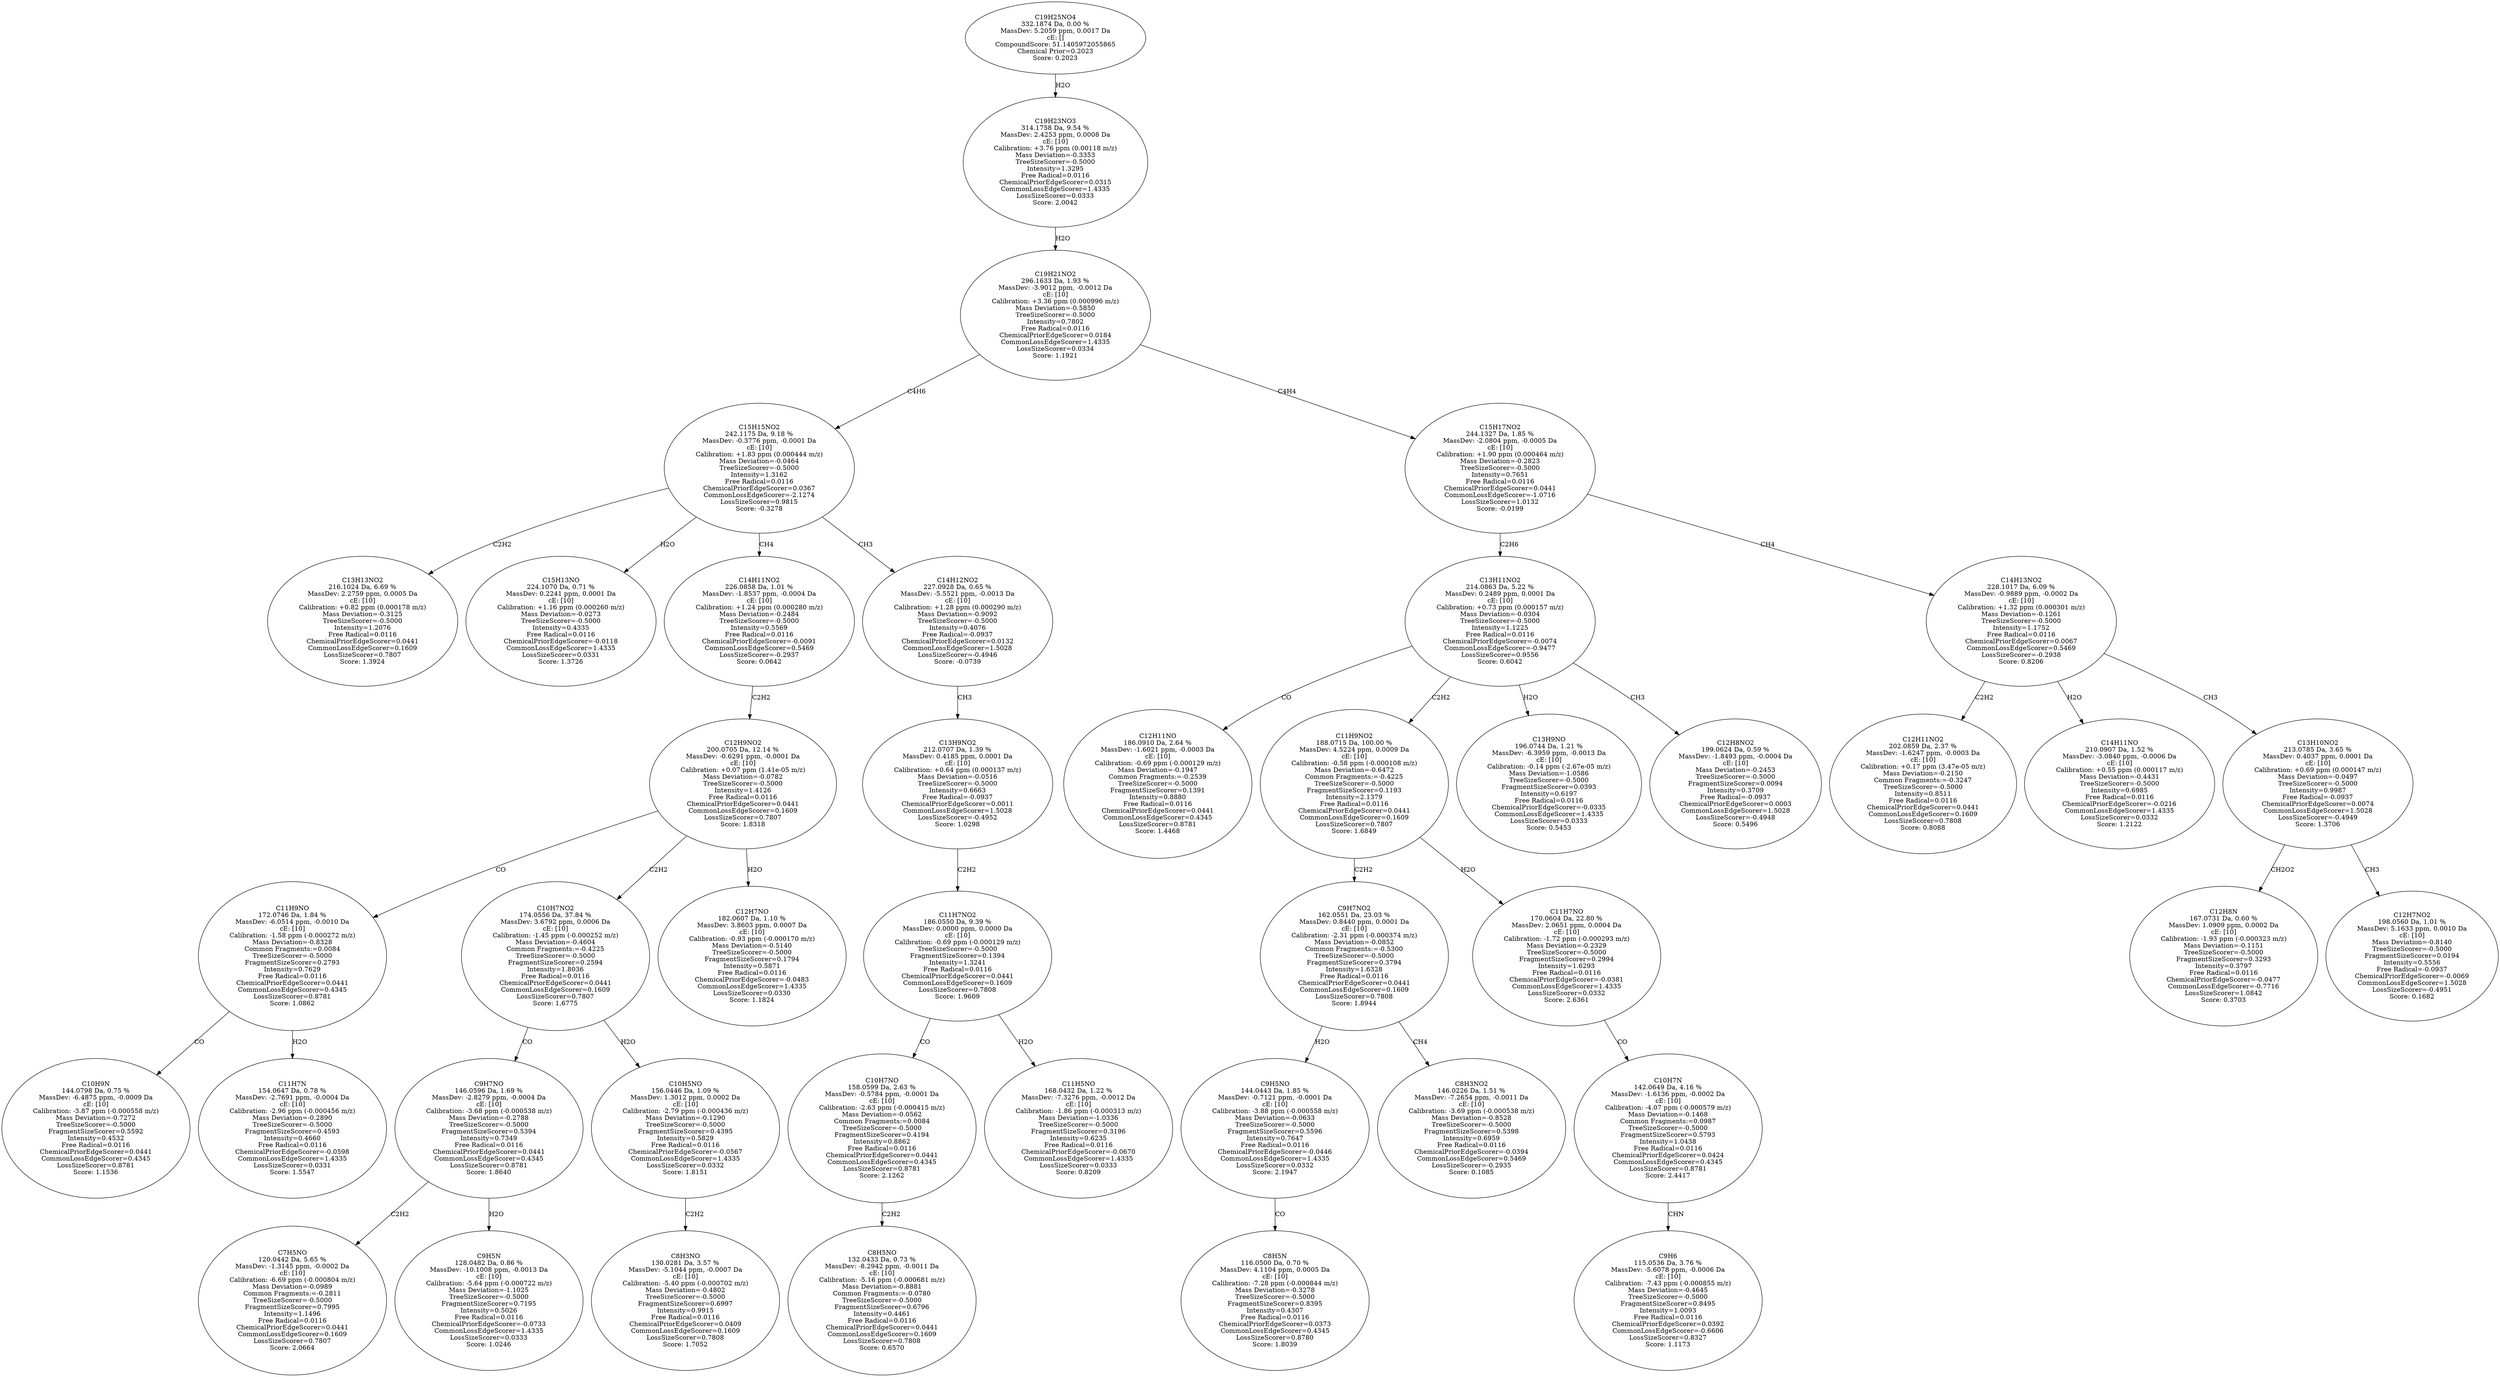 strict digraph {
v1 [label="C13H13NO2\n216.1024 Da, 6.69 %\nMassDev: 2.2759 ppm, 0.0005 Da\ncE: [10]\nCalibration: +0.82 ppm (0.000178 m/z)\nMass Deviation=-0.3125\nTreeSizeScorer=-0.5000\nIntensity=1.2076\nFree Radical=0.0116\nChemicalPriorEdgeScorer=0.0441\nCommonLossEdgeScorer=0.1609\nLossSizeScorer=0.7807\nScore: 1.3924"];
v2 [label="C15H13NO\n224.1070 Da, 0.71 %\nMassDev: 0.2241 ppm, 0.0001 Da\ncE: [10]\nCalibration: +1.16 ppm (0.000260 m/z)\nMass Deviation=-0.0273\nTreeSizeScorer=-0.5000\nIntensity=0.4335\nFree Radical=0.0116\nChemicalPriorEdgeScorer=-0.0118\nCommonLossEdgeScorer=1.4335\nLossSizeScorer=0.0331\nScore: 1.3726"];
v3 [label="C10H9N\n144.0798 Da, 0.75 %\nMassDev: -6.4875 ppm, -0.0009 Da\ncE: [10]\nCalibration: -3.87 ppm (-0.000558 m/z)\nMass Deviation=-0.7272\nTreeSizeScorer=-0.5000\nFragmentSizeScorer=0.5592\nIntensity=0.4532\nFree Radical=0.0116\nChemicalPriorEdgeScorer=0.0441\nCommonLossEdgeScorer=0.4345\nLossSizeScorer=0.8781\nScore: 1.1536"];
v4 [label="C11H7N\n154.0647 Da, 0.78 %\nMassDev: -2.7691 ppm, -0.0004 Da\ncE: [10]\nCalibration: -2.96 ppm (-0.000456 m/z)\nMass Deviation=-0.2890\nTreeSizeScorer=-0.5000\nFragmentSizeScorer=0.4593\nIntensity=0.4660\nFree Radical=0.0116\nChemicalPriorEdgeScorer=-0.0598\nCommonLossEdgeScorer=1.4335\nLossSizeScorer=0.0331\nScore: 1.5547"];
v5 [label="C11H9NO\n172.0746 Da, 1.84 %\nMassDev: -6.0514 ppm, -0.0010 Da\ncE: [10]\nCalibration: -1.58 ppm (-0.000272 m/z)\nMass Deviation=-0.8328\nCommon Fragments:=0.0084\nTreeSizeScorer=-0.5000\nFragmentSizeScorer=0.2793\nIntensity=0.7629\nFree Radical=0.0116\nChemicalPriorEdgeScorer=0.0441\nCommonLossEdgeScorer=0.4345\nLossSizeScorer=0.8781\nScore: 1.0862"];
v6 [label="C7H5NO\n120.0442 Da, 5.65 %\nMassDev: -1.3145 ppm, -0.0002 Da\ncE: [10]\nCalibration: -6.69 ppm (-0.000804 m/z)\nMass Deviation=-0.0989\nCommon Fragments:=-0.2811\nTreeSizeScorer=-0.5000\nFragmentSizeScorer=0.7995\nIntensity=1.1496\nFree Radical=0.0116\nChemicalPriorEdgeScorer=0.0441\nCommonLossEdgeScorer=0.1609\nLossSizeScorer=0.7807\nScore: 2.0664"];
v7 [label="C9H5N\n128.0482 Da, 0.86 %\nMassDev: -10.1008 ppm, -0.0013 Da\ncE: [10]\nCalibration: -5.64 ppm (-0.000722 m/z)\nMass Deviation=-1.1025\nTreeSizeScorer=-0.5000\nFragmentSizeScorer=0.7195\nIntensity=0.5026\nFree Radical=0.0116\nChemicalPriorEdgeScorer=-0.0733\nCommonLossEdgeScorer=1.4335\nLossSizeScorer=0.0333\nScore: 1.0246"];
v8 [label="C9H7NO\n146.0596 Da, 1.69 %\nMassDev: -2.8279 ppm, -0.0004 Da\ncE: [10]\nCalibration: -3.68 ppm (-0.000538 m/z)\nMass Deviation=-0.2788\nTreeSizeScorer=-0.5000\nFragmentSizeScorer=0.5394\nIntensity=0.7349\nFree Radical=0.0116\nChemicalPriorEdgeScorer=0.0441\nCommonLossEdgeScorer=0.4345\nLossSizeScorer=0.8781\nScore: 1.8640"];
v9 [label="C8H3NO\n130.0281 Da, 3.57 %\nMassDev: -5.1044 ppm, -0.0007 Da\ncE: [10]\nCalibration: -5.40 ppm (-0.000702 m/z)\nMass Deviation=-0.4802\nTreeSizeScorer=-0.5000\nFragmentSizeScorer=0.6997\nIntensity=0.9915\nFree Radical=0.0116\nChemicalPriorEdgeScorer=0.0409\nCommonLossEdgeScorer=0.1609\nLossSizeScorer=0.7808\nScore: 1.7052"];
v10 [label="C10H5NO\n156.0446 Da, 1.09 %\nMassDev: 1.3012 ppm, 0.0002 Da\ncE: [10]\nCalibration: -2.79 ppm (-0.000436 m/z)\nMass Deviation=-0.1290\nTreeSizeScorer=-0.5000\nFragmentSizeScorer=0.4395\nIntensity=0.5829\nFree Radical=0.0116\nChemicalPriorEdgeScorer=-0.0567\nCommonLossEdgeScorer=1.4335\nLossSizeScorer=0.0332\nScore: 1.8151"];
v11 [label="C10H7NO2\n174.0556 Da, 37.84 %\nMassDev: 3.6792 ppm, 0.0006 Da\ncE: [10]\nCalibration: -1.45 ppm (-0.000252 m/z)\nMass Deviation=-0.4604\nCommon Fragments:=-0.4225\nTreeSizeScorer=-0.5000\nFragmentSizeScorer=0.2594\nIntensity=1.8036\nFree Radical=0.0116\nChemicalPriorEdgeScorer=0.0441\nCommonLossEdgeScorer=0.1609\nLossSizeScorer=0.7807\nScore: 1.6775"];
v12 [label="C12H7NO\n182.0607 Da, 1.10 %\nMassDev: 3.8603 ppm, 0.0007 Da\ncE: [10]\nCalibration: -0.93 ppm (-0.000170 m/z)\nMass Deviation=-0.5140\nTreeSizeScorer=-0.5000\nFragmentSizeScorer=0.1794\nIntensity=0.5871\nFree Radical=0.0116\nChemicalPriorEdgeScorer=-0.0483\nCommonLossEdgeScorer=1.4335\nLossSizeScorer=0.0330\nScore: 1.1824"];
v13 [label="C12H9NO2\n200.0705 Da, 12.14 %\nMassDev: -0.6291 ppm, -0.0001 Da\ncE: [10]\nCalibration: +0.07 ppm (1.41e-05 m/z)\nMass Deviation=-0.0782\nTreeSizeScorer=-0.5000\nIntensity=1.4126\nFree Radical=0.0116\nChemicalPriorEdgeScorer=0.0441\nCommonLossEdgeScorer=0.1609\nLossSizeScorer=0.7807\nScore: 1.8318"];
v14 [label="C14H11NO2\n226.0858 Da, 1.01 %\nMassDev: -1.8537 ppm, -0.0004 Da\ncE: [10]\nCalibration: +1.24 ppm (0.000280 m/z)\nMass Deviation=-0.2484\nTreeSizeScorer=-0.5000\nIntensity=0.5569\nFree Radical=0.0116\nChemicalPriorEdgeScorer=-0.0091\nCommonLossEdgeScorer=0.5469\nLossSizeScorer=-0.2937\nScore: 0.0642"];
v15 [label="C8H5NO\n132.0433 Da, 0.73 %\nMassDev: -8.2942 ppm, -0.0011 Da\ncE: [10]\nCalibration: -5.16 ppm (-0.000681 m/z)\nMass Deviation=-0.8881\nCommon Fragments:=-0.0780\nTreeSizeScorer=-0.5000\nFragmentSizeScorer=0.6796\nIntensity=0.4461\nFree Radical=0.0116\nChemicalPriorEdgeScorer=0.0441\nCommonLossEdgeScorer=0.1609\nLossSizeScorer=0.7808\nScore: 0.6570"];
v16 [label="C10H7NO\n158.0599 Da, 2.63 %\nMassDev: -0.5784 ppm, -0.0001 Da\ncE: [10]\nCalibration: -2.63 ppm (-0.000415 m/z)\nMass Deviation=-0.0562\nCommon Fragments:=0.0084\nTreeSizeScorer=-0.5000\nFragmentSizeScorer=0.4194\nIntensity=0.8862\nFree Radical=0.0116\nChemicalPriorEdgeScorer=0.0441\nCommonLossEdgeScorer=0.4345\nLossSizeScorer=0.8781\nScore: 2.1262"];
v17 [label="C11H5NO\n168.0432 Da, 1.22 %\nMassDev: -7.3276 ppm, -0.0012 Da\ncE: [10]\nCalibration: -1.86 ppm (-0.000313 m/z)\nMass Deviation=-1.0336\nTreeSizeScorer=-0.5000\nFragmentSizeScorer=0.3196\nIntensity=0.6235\nFree Radical=0.0116\nChemicalPriorEdgeScorer=-0.0670\nCommonLossEdgeScorer=1.4335\nLossSizeScorer=0.0333\nScore: 0.8209"];
v18 [label="C11H7NO2\n186.0550 Da, 9.39 %\nMassDev: 0.0000 ppm, 0.0000 Da\ncE: [10]\nCalibration: -0.69 ppm (-0.000129 m/z)\nTreeSizeScorer=-0.5000\nFragmentSizeScorer=0.1394\nIntensity=1.3241\nFree Radical=0.0116\nChemicalPriorEdgeScorer=0.0441\nCommonLossEdgeScorer=0.1609\nLossSizeScorer=0.7808\nScore: 1.9609"];
v19 [label="C13H9NO2\n212.0707 Da, 1.39 %\nMassDev: 0.4185 ppm, 0.0001 Da\ncE: [10]\nCalibration: +0.64 ppm (0.000137 m/z)\nMass Deviation=-0.0516\nTreeSizeScorer=-0.5000\nIntensity=0.6663\nFree Radical=-0.0937\nChemicalPriorEdgeScorer=0.0011\nCommonLossEdgeScorer=1.5028\nLossSizeScorer=-0.4952\nScore: 1.0298"];
v20 [label="C14H12NO2\n227.0928 Da, 0.65 %\nMassDev: -5.5521 ppm, -0.0013 Da\ncE: [10]\nCalibration: +1.28 ppm (0.000290 m/z)\nMass Deviation=-0.9092\nTreeSizeScorer=-0.5000\nIntensity=0.4076\nFree Radical=-0.0937\nChemicalPriorEdgeScorer=0.0132\nCommonLossEdgeScorer=1.5028\nLossSizeScorer=-0.4946\nScore: -0.0739"];
v21 [label="C15H15NO2\n242.1175 Da, 9.18 %\nMassDev: -0.3776 ppm, -0.0001 Da\ncE: [10]\nCalibration: +1.83 ppm (0.000444 m/z)\nMass Deviation=-0.0464\nTreeSizeScorer=-0.5000\nIntensity=1.3162\nFree Radical=0.0116\nChemicalPriorEdgeScorer=0.0367\nCommonLossEdgeScorer=-2.1274\nLossSizeScorer=0.9815\nScore: -0.3278"];
v22 [label="C12H11NO\n186.0910 Da, 2.64 %\nMassDev: -1.6021 ppm, -0.0003 Da\ncE: [10]\nCalibration: -0.69 ppm (-0.000129 m/z)\nMass Deviation=-0.1947\nCommon Fragments:=-0.2539\nTreeSizeScorer=-0.5000\nFragmentSizeScorer=0.1391\nIntensity=0.8880\nFree Radical=0.0116\nChemicalPriorEdgeScorer=0.0441\nCommonLossEdgeScorer=0.4345\nLossSizeScorer=0.8781\nScore: 1.4468"];
v23 [label="C8H5N\n116.0500 Da, 0.70 %\nMassDev: 4.1104 ppm, 0.0005 Da\ncE: [10]\nCalibration: -7.28 ppm (-0.000844 m/z)\nMass Deviation=-0.3278\nTreeSizeScorer=-0.5000\nFragmentSizeScorer=0.8395\nIntensity=0.4307\nFree Radical=0.0116\nChemicalPriorEdgeScorer=0.0373\nCommonLossEdgeScorer=0.4345\nLossSizeScorer=0.8780\nScore: 1.8039"];
v24 [label="C9H5NO\n144.0443 Da, 1.85 %\nMassDev: -0.7121 ppm, -0.0001 Da\ncE: [10]\nCalibration: -3.88 ppm (-0.000558 m/z)\nMass Deviation=-0.0633\nTreeSizeScorer=-0.5000\nFragmentSizeScorer=0.5596\nIntensity=0.7647\nFree Radical=0.0116\nChemicalPriorEdgeScorer=-0.0446\nCommonLossEdgeScorer=1.4335\nLossSizeScorer=0.0332\nScore: 2.1947"];
v25 [label="C8H3NO2\n146.0226 Da, 1.51 %\nMassDev: -7.2654 ppm, -0.0011 Da\ncE: [10]\nCalibration: -3.69 ppm (-0.000538 m/z)\nMass Deviation=-0.8528\nTreeSizeScorer=-0.5000\nFragmentSizeScorer=0.5398\nIntensity=0.6959\nFree Radical=0.0116\nChemicalPriorEdgeScorer=-0.0394\nCommonLossEdgeScorer=0.5469\nLossSizeScorer=-0.2935\nScore: 0.1085"];
v26 [label="C9H7NO2\n162.0551 Da, 23.03 %\nMassDev: 0.8440 ppm, 0.0001 Da\ncE: [10]\nCalibration: -2.31 ppm (-0.000374 m/z)\nMass Deviation=-0.0852\nCommon Fragments:=-0.5300\nTreeSizeScorer=-0.5000\nFragmentSizeScorer=0.3794\nIntensity=1.6328\nFree Radical=0.0116\nChemicalPriorEdgeScorer=0.0441\nCommonLossEdgeScorer=0.1609\nLossSizeScorer=0.7808\nScore: 1.8944"];
v27 [label="C9H6\n115.0536 Da, 3.76 %\nMassDev: -5.6078 ppm, -0.0006 Da\ncE: [10]\nCalibration: -7.43 ppm (-0.000855 m/z)\nMass Deviation=-0.4645\nTreeSizeScorer=-0.5000\nFragmentSizeScorer=0.8495\nIntensity=1.0093\nFree Radical=0.0116\nChemicalPriorEdgeScorer=0.0392\nCommonLossEdgeScorer=-0.6606\nLossSizeScorer=0.8327\nScore: 1.1173"];
v28 [label="C10H7N\n142.0649 Da, 4.16 %\nMassDev: -1.6136 ppm, -0.0002 Da\ncE: [10]\nCalibration: -4.07 ppm (-0.000579 m/z)\nMass Deviation=-0.1468\nCommon Fragments:=0.0987\nTreeSizeScorer=-0.5000\nFragmentSizeScorer=0.5793\nIntensity=1.0438\nFree Radical=0.0116\nChemicalPriorEdgeScorer=0.0424\nCommonLossEdgeScorer=0.4345\nLossSizeScorer=0.8781\nScore: 2.4417"];
v29 [label="C11H7NO\n170.0604 Da, 22.80 %\nMassDev: 2.0651 ppm, 0.0004 Da\ncE: [10]\nCalibration: -1.72 ppm (-0.000293 m/z)\nMass Deviation=-0.2329\nTreeSizeScorer=-0.5000\nFragmentSizeScorer=0.2994\nIntensity=1.6293\nFree Radical=0.0116\nChemicalPriorEdgeScorer=-0.0381\nCommonLossEdgeScorer=1.4335\nLossSizeScorer=0.0332\nScore: 2.6361"];
v30 [label="C11H9NO2\n188.0715 Da, 100.00 %\nMassDev: 4.5224 ppm, 0.0009 Da\ncE: [10]\nCalibration: -0.58 ppm (-0.000108 m/z)\nMass Deviation=-0.6472\nCommon Fragments:=-0.4225\nTreeSizeScorer=-0.5000\nFragmentSizeScorer=0.1193\nIntensity=2.1379\nFree Radical=0.0116\nChemicalPriorEdgeScorer=0.0441\nCommonLossEdgeScorer=0.1609\nLossSizeScorer=0.7807\nScore: 1.6849"];
v31 [label="C13H9NO\n196.0744 Da, 1.21 %\nMassDev: -6.3959 ppm, -0.0013 Da\ncE: [10]\nCalibration: -0.14 ppm (-2.67e-05 m/z)\nMass Deviation=-1.0586\nTreeSizeScorer=-0.5000\nFragmentSizeScorer=0.0393\nIntensity=0.6197\nFree Radical=0.0116\nChemicalPriorEdgeScorer=-0.0335\nCommonLossEdgeScorer=1.4335\nLossSizeScorer=0.0333\nScore: 0.5453"];
v32 [label="C12H8NO2\n199.0624 Da, 0.59 %\nMassDev: -1.8493 ppm, -0.0004 Da\ncE: [10]\nMass Deviation=-0.2453\nTreeSizeScorer=-0.5000\nFragmentSizeScorer=0.0094\nIntensity=0.3709\nFree Radical=-0.0937\nChemicalPriorEdgeScorer=0.0003\nCommonLossEdgeScorer=1.5028\nLossSizeScorer=-0.4948\nScore: 0.5496"];
v33 [label="C13H11NO2\n214.0863 Da, 5.22 %\nMassDev: 0.2489 ppm, 0.0001 Da\ncE: [10]\nCalibration: +0.73 ppm (0.000157 m/z)\nMass Deviation=-0.0304\nTreeSizeScorer=-0.5000\nIntensity=1.1225\nFree Radical=0.0116\nChemicalPriorEdgeScorer=-0.0074\nCommonLossEdgeScorer=-0.9477\nLossSizeScorer=0.9556\nScore: 0.6042"];
v34 [label="C12H11NO2\n202.0859 Da, 2.37 %\nMassDev: -1.6247 ppm, -0.0003 Da\ncE: [10]\nCalibration: +0.17 ppm (3.47e-05 m/z)\nMass Deviation=-0.2150\nCommon Fragments:=-0.3247\nTreeSizeScorer=-0.5000\nIntensity=0.8511\nFree Radical=0.0116\nChemicalPriorEdgeScorer=0.0441\nCommonLossEdgeScorer=0.1609\nLossSizeScorer=0.7808\nScore: 0.8088"];
v35 [label="C14H11NO\n210.0907 Da, 1.52 %\nMassDev: -3.0840 ppm, -0.0006 Da\ncE: [10]\nCalibration: +0.55 ppm (0.000117 m/z)\nMass Deviation=-0.4431\nTreeSizeScorer=-0.5000\nIntensity=0.6985\nFree Radical=0.0116\nChemicalPriorEdgeScorer=-0.0216\nCommonLossEdgeScorer=1.4335\nLossSizeScorer=0.0332\nScore: 1.2122"];
v36 [label="C12H8N\n167.0731 Da, 0.60 %\nMassDev: 1.0909 ppm, 0.0002 Da\ncE: [10]\nCalibration: -1.93 ppm (-0.000323 m/z)\nMass Deviation=-0.1151\nTreeSizeScorer=-0.5000\nFragmentSizeScorer=0.3293\nIntensity=0.3797\nFree Radical=0.0116\nChemicalPriorEdgeScorer=-0.0477\nCommonLossEdgeScorer=-0.7716\nLossSizeScorer=1.0842\nScore: 0.3703"];
v37 [label="C12H7NO2\n198.0560 Da, 1.01 %\nMassDev: 5.1633 ppm, 0.0010 Da\ncE: [10]\nMass Deviation=-0.8140\nTreeSizeScorer=-0.5000\nFragmentSizeScorer=0.0194\nIntensity=0.5556\nFree Radical=-0.0937\nChemicalPriorEdgeScorer=-0.0069\nCommonLossEdgeScorer=1.5028\nLossSizeScorer=-0.4951\nScore: 0.1682"];
v38 [label="C13H10NO2\n213.0785 Da, 3.65 %\nMassDev: 0.4037 ppm, 0.0001 Da\ncE: [10]\nCalibration: +0.69 ppm (0.000147 m/z)\nMass Deviation=-0.0497\nTreeSizeScorer=-0.5000\nIntensity=0.9987\nFree Radical=-0.0937\nChemicalPriorEdgeScorer=0.0074\nCommonLossEdgeScorer=1.5028\nLossSizeScorer=-0.4949\nScore: 1.3706"];
v39 [label="C14H13NO2\n228.1017 Da, 6.09 %\nMassDev: -0.9889 ppm, -0.0002 Da\ncE: [10]\nCalibration: +1.32 ppm (0.000301 m/z)\nMass Deviation=-0.1261\nTreeSizeScorer=-0.5000\nIntensity=1.1752\nFree Radical=0.0116\nChemicalPriorEdgeScorer=0.0067\nCommonLossEdgeScorer=0.5469\nLossSizeScorer=-0.2938\nScore: 0.8206"];
v40 [label="C15H17NO2\n244.1327 Da, 1.85 %\nMassDev: -2.0804 ppm, -0.0005 Da\ncE: [10]\nCalibration: +1.90 ppm (0.000464 m/z)\nMass Deviation=-0.2823\nTreeSizeScorer=-0.5000\nIntensity=0.7651\nFree Radical=0.0116\nChemicalPriorEdgeScorer=0.0441\nCommonLossEdgeScorer=-1.0716\nLossSizeScorer=1.0132\nScore: -0.0199"];
v41 [label="C19H21NO2\n296.1633 Da, 1.93 %\nMassDev: -3.9012 ppm, -0.0012 Da\ncE: [10]\nCalibration: +3.36 ppm (0.000996 m/z)\nMass Deviation=-0.5850\nTreeSizeScorer=-0.5000\nIntensity=0.7802\nFree Radical=0.0116\nChemicalPriorEdgeScorer=0.0184\nCommonLossEdgeScorer=1.4335\nLossSizeScorer=0.0334\nScore: 1.1921"];
v42 [label="C19H23NO3\n314.1758 Da, 9.54 %\nMassDev: 2.4253 ppm, 0.0008 Da\ncE: [10]\nCalibration: +3.76 ppm (0.00118 m/z)\nMass Deviation=-0.3353\nTreeSizeScorer=-0.5000\nIntensity=1.3295\nFree Radical=0.0116\nChemicalPriorEdgeScorer=0.0315\nCommonLossEdgeScorer=1.4335\nLossSizeScorer=0.0333\nScore: 2.0042"];
v43 [label="C19H25NO4\n332.1874 Da, 0.00 %\nMassDev: 5.2059 ppm, 0.0017 Da\ncE: []\nCompoundScore: 51.1405972055865\nChemical Prior=0.2023\nScore: 0.2023"];
v21 -> v1 [label="C2H2"];
v21 -> v2 [label="H2O"];
v5 -> v3 [label="CO"];
v5 -> v4 [label="H2O"];
v13 -> v5 [label="CO"];
v8 -> v6 [label="C2H2"];
v8 -> v7 [label="H2O"];
v11 -> v8 [label="CO"];
v10 -> v9 [label="C2H2"];
v11 -> v10 [label="H2O"];
v13 -> v11 [label="C2H2"];
v13 -> v12 [label="H2O"];
v14 -> v13 [label="C2H2"];
v21 -> v14 [label="CH4"];
v16 -> v15 [label="C2H2"];
v18 -> v16 [label="CO"];
v18 -> v17 [label="H2O"];
v19 -> v18 [label="C2H2"];
v20 -> v19 [label="CH3"];
v21 -> v20 [label="CH3"];
v41 -> v21 [label="C4H6"];
v33 -> v22 [label="CO"];
v24 -> v23 [label="CO"];
v26 -> v24 [label="H2O"];
v26 -> v25 [label="CH4"];
v30 -> v26 [label="C2H2"];
v28 -> v27 [label="CHN"];
v29 -> v28 [label="CO"];
v30 -> v29 [label="H2O"];
v33 -> v30 [label="C2H2"];
v33 -> v31 [label="H2O"];
v33 -> v32 [label="CH3"];
v40 -> v33 [label="C2H6"];
v39 -> v34 [label="C2H2"];
v39 -> v35 [label="H2O"];
v38 -> v36 [label="CH2O2"];
v38 -> v37 [label="CH3"];
v39 -> v38 [label="CH3"];
v40 -> v39 [label="CH4"];
v41 -> v40 [label="C4H4"];
v42 -> v41 [label="H2O"];
v43 -> v42 [label="H2O"];
}